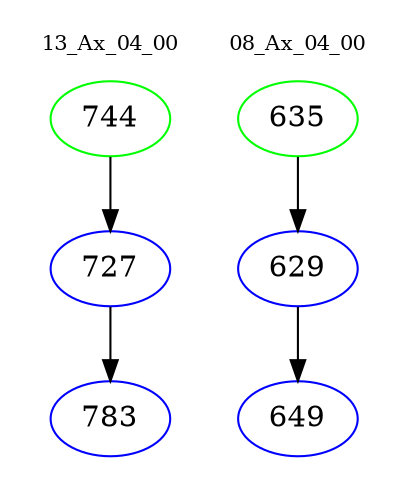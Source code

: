 digraph{
subgraph cluster_0 {
color = white
label = "13_Ax_04_00";
fontsize=10;
T0_744 [label="744", color="green"]
T0_744 -> T0_727 [color="black"]
T0_727 [label="727", color="blue"]
T0_727 -> T0_783 [color="black"]
T0_783 [label="783", color="blue"]
}
subgraph cluster_1 {
color = white
label = "08_Ax_04_00";
fontsize=10;
T1_635 [label="635", color="green"]
T1_635 -> T1_629 [color="black"]
T1_629 [label="629", color="blue"]
T1_629 -> T1_649 [color="black"]
T1_649 [label="649", color="blue"]
}
}
